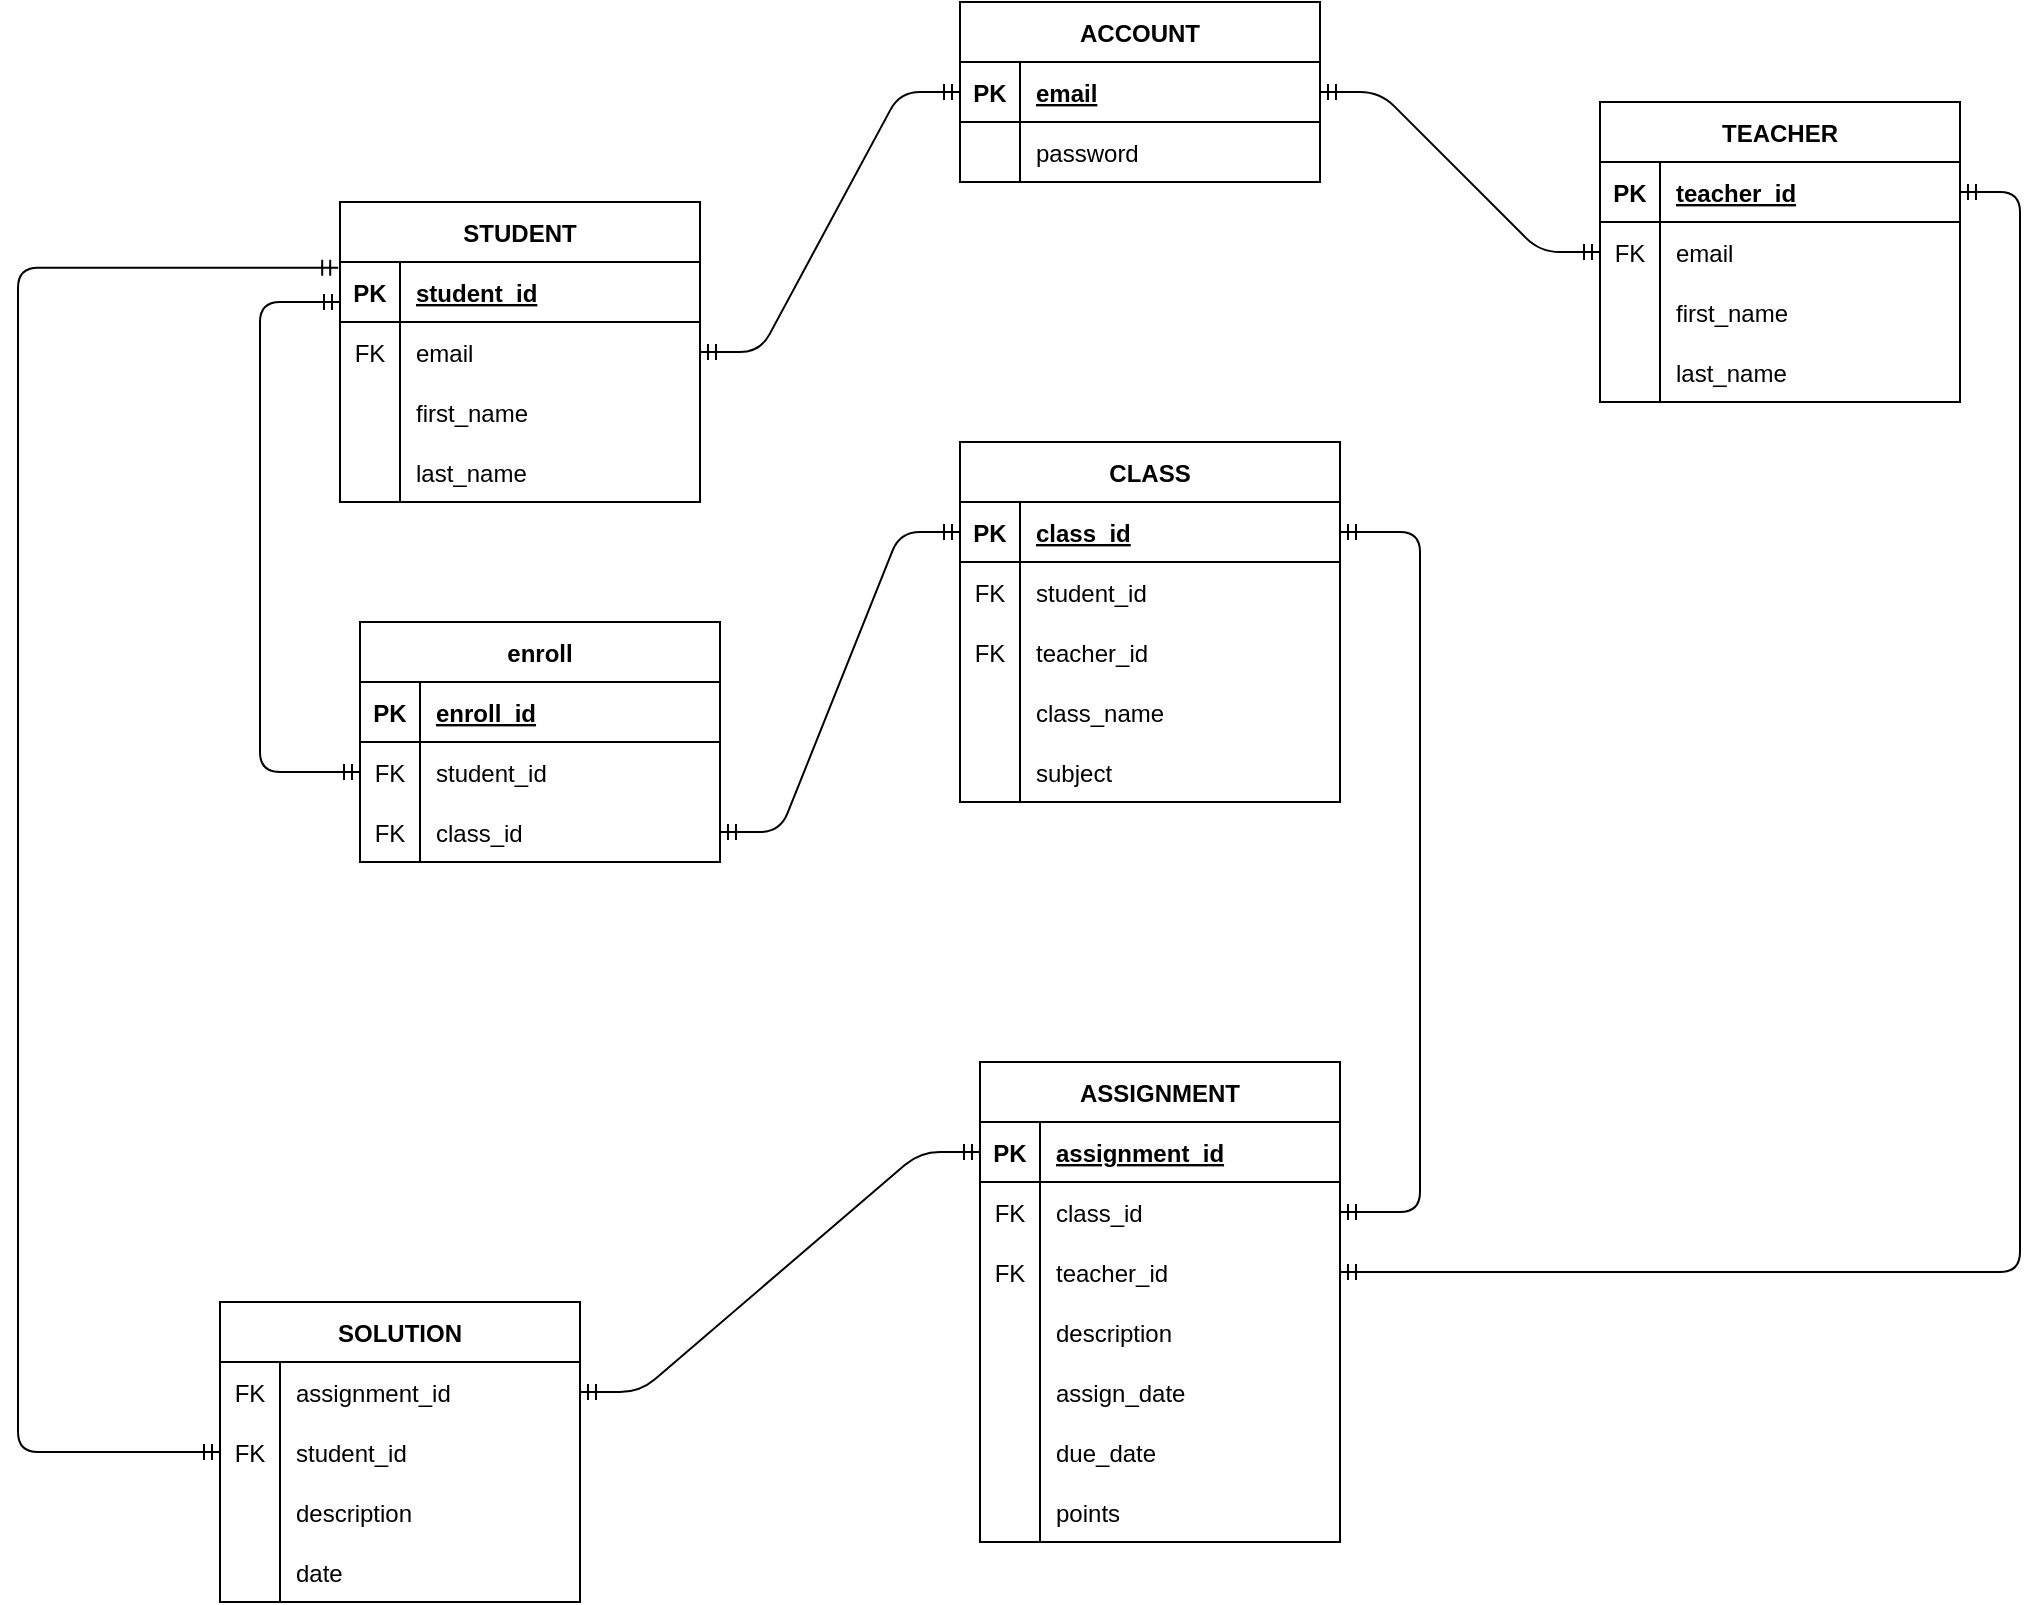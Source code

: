<mxfile version="14.6.11" type="github">
  <diagram id="h7Mgq1nKrwHUnDW8aEuO" name="Page-2">
    <mxGraphModel dx="1867" dy="1149" grid="1" gridSize="10" guides="1" tooltips="1" connect="1" arrows="1" fold="1" page="0" pageScale="1" pageWidth="2000" pageHeight="2000" math="0" shadow="0">
      <root>
        <mxCell id="0fsdl_Q3ISZtDiWajSwE-0" />
        <mxCell id="0fsdl_Q3ISZtDiWajSwE-1" parent="0fsdl_Q3ISZtDiWajSwE-0" />
        <mxCell id="12OBXyWHpZKOOHqGJhEJ-0" value="ACCOUNT" style="shape=table;startSize=30;container=1;collapsible=1;childLayout=tableLayout;fixedRows=1;rowLines=0;fontStyle=1;align=center;resizeLast=1;" parent="0fsdl_Q3ISZtDiWajSwE-1" vertex="1">
          <mxGeometry x="430" y="-220" width="180" height="90" as="geometry" />
        </mxCell>
        <mxCell id="12OBXyWHpZKOOHqGJhEJ-1" value="" style="shape=partialRectangle;collapsible=0;dropTarget=0;pointerEvents=0;fillColor=none;top=0;left=0;bottom=1;right=0;points=[[0,0.5],[1,0.5]];portConstraint=eastwest;" parent="12OBXyWHpZKOOHqGJhEJ-0" vertex="1">
          <mxGeometry y="30" width="180" height="30" as="geometry" />
        </mxCell>
        <mxCell id="12OBXyWHpZKOOHqGJhEJ-2" value="PK" style="shape=partialRectangle;connectable=0;fillColor=none;top=0;left=0;bottom=0;right=0;fontStyle=1;overflow=hidden;" parent="12OBXyWHpZKOOHqGJhEJ-1" vertex="1">
          <mxGeometry width="30" height="30" as="geometry" />
        </mxCell>
        <mxCell id="12OBXyWHpZKOOHqGJhEJ-3" value="email" style="shape=partialRectangle;connectable=0;fillColor=none;top=0;left=0;bottom=0;right=0;align=left;spacingLeft=6;fontStyle=5;overflow=hidden;" parent="12OBXyWHpZKOOHqGJhEJ-1" vertex="1">
          <mxGeometry x="30" width="150" height="30" as="geometry" />
        </mxCell>
        <mxCell id="12OBXyWHpZKOOHqGJhEJ-10" value="" style="shape=partialRectangle;collapsible=0;dropTarget=0;pointerEvents=0;fillColor=none;top=0;left=0;bottom=0;right=0;points=[[0,0.5],[1,0.5]];portConstraint=eastwest;" parent="12OBXyWHpZKOOHqGJhEJ-0" vertex="1">
          <mxGeometry y="60" width="180" height="30" as="geometry" />
        </mxCell>
        <mxCell id="12OBXyWHpZKOOHqGJhEJ-11" value="" style="shape=partialRectangle;connectable=0;fillColor=none;top=0;left=0;bottom=0;right=0;editable=1;overflow=hidden;" parent="12OBXyWHpZKOOHqGJhEJ-10" vertex="1">
          <mxGeometry width="30" height="30" as="geometry" />
        </mxCell>
        <mxCell id="12OBXyWHpZKOOHqGJhEJ-12" value="password" style="shape=partialRectangle;connectable=0;fillColor=none;top=0;left=0;bottom=0;right=0;align=left;spacingLeft=6;overflow=hidden;" parent="12OBXyWHpZKOOHqGJhEJ-10" vertex="1">
          <mxGeometry x="30" width="150" height="30" as="geometry" />
        </mxCell>
        <mxCell id="12OBXyWHpZKOOHqGJhEJ-13" value="STUDENT" style="shape=table;startSize=30;container=1;collapsible=1;childLayout=tableLayout;fixedRows=1;rowLines=0;fontStyle=1;align=center;resizeLast=1;" parent="0fsdl_Q3ISZtDiWajSwE-1" vertex="1">
          <mxGeometry x="120" y="-120" width="180" height="150" as="geometry" />
        </mxCell>
        <mxCell id="12OBXyWHpZKOOHqGJhEJ-14" value="" style="shape=partialRectangle;collapsible=0;dropTarget=0;pointerEvents=0;fillColor=none;top=0;left=0;bottom=1;right=0;points=[[0,0.5],[1,0.5]];portConstraint=eastwest;" parent="12OBXyWHpZKOOHqGJhEJ-13" vertex="1">
          <mxGeometry y="30" width="180" height="30" as="geometry" />
        </mxCell>
        <mxCell id="12OBXyWHpZKOOHqGJhEJ-15" value="PK" style="shape=partialRectangle;connectable=0;fillColor=none;top=0;left=0;bottom=0;right=0;fontStyle=1;overflow=hidden;" parent="12OBXyWHpZKOOHqGJhEJ-14" vertex="1">
          <mxGeometry width="30" height="30" as="geometry" />
        </mxCell>
        <mxCell id="12OBXyWHpZKOOHqGJhEJ-16" value="student_id" style="shape=partialRectangle;connectable=0;fillColor=none;top=0;left=0;bottom=0;right=0;align=left;spacingLeft=6;fontStyle=5;overflow=hidden;" parent="12OBXyWHpZKOOHqGJhEJ-14" vertex="1">
          <mxGeometry x="30" width="150" height="30" as="geometry" />
        </mxCell>
        <mxCell id="12OBXyWHpZKOOHqGJhEJ-17" value="" style="shape=partialRectangle;collapsible=0;dropTarget=0;pointerEvents=0;fillColor=none;top=0;left=0;bottom=0;right=0;points=[[0,0.5],[1,0.5]];portConstraint=eastwest;" parent="12OBXyWHpZKOOHqGJhEJ-13" vertex="1">
          <mxGeometry y="60" width="180" height="30" as="geometry" />
        </mxCell>
        <mxCell id="12OBXyWHpZKOOHqGJhEJ-18" value="FK" style="shape=partialRectangle;connectable=0;fillColor=none;top=0;left=0;bottom=0;right=0;editable=1;overflow=hidden;" parent="12OBXyWHpZKOOHqGJhEJ-17" vertex="1">
          <mxGeometry width="30" height="30" as="geometry" />
        </mxCell>
        <mxCell id="12OBXyWHpZKOOHqGJhEJ-19" value="email" style="shape=partialRectangle;connectable=0;fillColor=none;top=0;left=0;bottom=0;right=0;align=left;spacingLeft=6;overflow=hidden;" parent="12OBXyWHpZKOOHqGJhEJ-17" vertex="1">
          <mxGeometry x="30" width="150" height="30" as="geometry" />
        </mxCell>
        <mxCell id="12OBXyWHpZKOOHqGJhEJ-20" value="" style="shape=partialRectangle;collapsible=0;dropTarget=0;pointerEvents=0;fillColor=none;top=0;left=0;bottom=0;right=0;points=[[0,0.5],[1,0.5]];portConstraint=eastwest;" parent="12OBXyWHpZKOOHqGJhEJ-13" vertex="1">
          <mxGeometry y="90" width="180" height="30" as="geometry" />
        </mxCell>
        <mxCell id="12OBXyWHpZKOOHqGJhEJ-21" value="" style="shape=partialRectangle;connectable=0;fillColor=none;top=0;left=0;bottom=0;right=0;editable=1;overflow=hidden;" parent="12OBXyWHpZKOOHqGJhEJ-20" vertex="1">
          <mxGeometry width="30" height="30" as="geometry" />
        </mxCell>
        <mxCell id="12OBXyWHpZKOOHqGJhEJ-22" value="first_name" style="shape=partialRectangle;connectable=0;fillColor=none;top=0;left=0;bottom=0;right=0;align=left;spacingLeft=6;overflow=hidden;" parent="12OBXyWHpZKOOHqGJhEJ-20" vertex="1">
          <mxGeometry x="30" width="150" height="30" as="geometry" />
        </mxCell>
        <mxCell id="12OBXyWHpZKOOHqGJhEJ-23" value="" style="shape=partialRectangle;collapsible=0;dropTarget=0;pointerEvents=0;fillColor=none;top=0;left=0;bottom=0;right=0;points=[[0,0.5],[1,0.5]];portConstraint=eastwest;" parent="12OBXyWHpZKOOHqGJhEJ-13" vertex="1">
          <mxGeometry y="120" width="180" height="30" as="geometry" />
        </mxCell>
        <mxCell id="12OBXyWHpZKOOHqGJhEJ-24" value="" style="shape=partialRectangle;connectable=0;fillColor=none;top=0;left=0;bottom=0;right=0;editable=1;overflow=hidden;" parent="12OBXyWHpZKOOHqGJhEJ-23" vertex="1">
          <mxGeometry width="30" height="30" as="geometry" />
        </mxCell>
        <mxCell id="12OBXyWHpZKOOHqGJhEJ-25" value="last_name" style="shape=partialRectangle;connectable=0;fillColor=none;top=0;left=0;bottom=0;right=0;align=left;spacingLeft=6;overflow=hidden;" parent="12OBXyWHpZKOOHqGJhEJ-23" vertex="1">
          <mxGeometry x="30" width="150" height="30" as="geometry" />
        </mxCell>
        <mxCell id="12OBXyWHpZKOOHqGJhEJ-26" value="TEACHER" style="shape=table;startSize=30;container=1;collapsible=1;childLayout=tableLayout;fixedRows=1;rowLines=0;fontStyle=1;align=center;resizeLast=1;" parent="0fsdl_Q3ISZtDiWajSwE-1" vertex="1">
          <mxGeometry x="750" y="-170" width="180" height="150" as="geometry" />
        </mxCell>
        <mxCell id="12OBXyWHpZKOOHqGJhEJ-27" value="" style="shape=partialRectangle;collapsible=0;dropTarget=0;pointerEvents=0;fillColor=none;top=0;left=0;bottom=1;right=0;points=[[0,0.5],[1,0.5]];portConstraint=eastwest;" parent="12OBXyWHpZKOOHqGJhEJ-26" vertex="1">
          <mxGeometry y="30" width="180" height="30" as="geometry" />
        </mxCell>
        <mxCell id="12OBXyWHpZKOOHqGJhEJ-28" value="PK" style="shape=partialRectangle;connectable=0;fillColor=none;top=0;left=0;bottom=0;right=0;fontStyle=1;overflow=hidden;" parent="12OBXyWHpZKOOHqGJhEJ-27" vertex="1">
          <mxGeometry width="30" height="30" as="geometry" />
        </mxCell>
        <mxCell id="12OBXyWHpZKOOHqGJhEJ-29" value="teacher_id" style="shape=partialRectangle;connectable=0;fillColor=none;top=0;left=0;bottom=0;right=0;align=left;spacingLeft=6;fontStyle=5;overflow=hidden;" parent="12OBXyWHpZKOOHqGJhEJ-27" vertex="1">
          <mxGeometry x="30" width="150" height="30" as="geometry" />
        </mxCell>
        <mxCell id="12OBXyWHpZKOOHqGJhEJ-30" value="" style="shape=partialRectangle;collapsible=0;dropTarget=0;pointerEvents=0;fillColor=none;top=0;left=0;bottom=0;right=0;points=[[0,0.5],[1,0.5]];portConstraint=eastwest;" parent="12OBXyWHpZKOOHqGJhEJ-26" vertex="1">
          <mxGeometry y="60" width="180" height="30" as="geometry" />
        </mxCell>
        <mxCell id="12OBXyWHpZKOOHqGJhEJ-31" value="FK" style="shape=partialRectangle;connectable=0;fillColor=none;top=0;left=0;bottom=0;right=0;editable=1;overflow=hidden;" parent="12OBXyWHpZKOOHqGJhEJ-30" vertex="1">
          <mxGeometry width="30" height="30" as="geometry" />
        </mxCell>
        <mxCell id="12OBXyWHpZKOOHqGJhEJ-32" value="email" style="shape=partialRectangle;connectable=0;fillColor=none;top=0;left=0;bottom=0;right=0;align=left;spacingLeft=6;overflow=hidden;" parent="12OBXyWHpZKOOHqGJhEJ-30" vertex="1">
          <mxGeometry x="30" width="150" height="30" as="geometry" />
        </mxCell>
        <mxCell id="12OBXyWHpZKOOHqGJhEJ-33" value="" style="shape=partialRectangle;collapsible=0;dropTarget=0;pointerEvents=0;fillColor=none;top=0;left=0;bottom=0;right=0;points=[[0,0.5],[1,0.5]];portConstraint=eastwest;" parent="12OBXyWHpZKOOHqGJhEJ-26" vertex="1">
          <mxGeometry y="90" width="180" height="30" as="geometry" />
        </mxCell>
        <mxCell id="12OBXyWHpZKOOHqGJhEJ-34" value="" style="shape=partialRectangle;connectable=0;fillColor=none;top=0;left=0;bottom=0;right=0;editable=1;overflow=hidden;" parent="12OBXyWHpZKOOHqGJhEJ-33" vertex="1">
          <mxGeometry width="30" height="30" as="geometry" />
        </mxCell>
        <mxCell id="12OBXyWHpZKOOHqGJhEJ-35" value="first_name" style="shape=partialRectangle;connectable=0;fillColor=none;top=0;left=0;bottom=0;right=0;align=left;spacingLeft=6;overflow=hidden;" parent="12OBXyWHpZKOOHqGJhEJ-33" vertex="1">
          <mxGeometry x="30" width="150" height="30" as="geometry" />
        </mxCell>
        <mxCell id="12OBXyWHpZKOOHqGJhEJ-36" value="" style="shape=partialRectangle;collapsible=0;dropTarget=0;pointerEvents=0;fillColor=none;top=0;left=0;bottom=0;right=0;points=[[0,0.5],[1,0.5]];portConstraint=eastwest;" parent="12OBXyWHpZKOOHqGJhEJ-26" vertex="1">
          <mxGeometry y="120" width="180" height="30" as="geometry" />
        </mxCell>
        <mxCell id="12OBXyWHpZKOOHqGJhEJ-37" value="" style="shape=partialRectangle;connectable=0;fillColor=none;top=0;left=0;bottom=0;right=0;editable=1;overflow=hidden;" parent="12OBXyWHpZKOOHqGJhEJ-36" vertex="1">
          <mxGeometry width="30" height="30" as="geometry" />
        </mxCell>
        <mxCell id="12OBXyWHpZKOOHqGJhEJ-38" value="last_name" style="shape=partialRectangle;connectable=0;fillColor=none;top=0;left=0;bottom=0;right=0;align=left;spacingLeft=6;overflow=hidden;" parent="12OBXyWHpZKOOHqGJhEJ-36" vertex="1">
          <mxGeometry x="30" width="150" height="30" as="geometry" />
        </mxCell>
        <mxCell id="12OBXyWHpZKOOHqGJhEJ-39" value="CLASS" style="shape=table;startSize=30;container=1;collapsible=1;childLayout=tableLayout;fixedRows=1;rowLines=0;fontStyle=1;align=center;resizeLast=1;" parent="0fsdl_Q3ISZtDiWajSwE-1" vertex="1">
          <mxGeometry x="430" width="190" height="180" as="geometry" />
        </mxCell>
        <mxCell id="12OBXyWHpZKOOHqGJhEJ-40" value="" style="shape=partialRectangle;collapsible=0;dropTarget=0;pointerEvents=0;fillColor=none;top=0;left=0;bottom=1;right=0;points=[[0,0.5],[1,0.5]];portConstraint=eastwest;" parent="12OBXyWHpZKOOHqGJhEJ-39" vertex="1">
          <mxGeometry y="30" width="190" height="30" as="geometry" />
        </mxCell>
        <mxCell id="12OBXyWHpZKOOHqGJhEJ-41" value="PK" style="shape=partialRectangle;connectable=0;fillColor=none;top=0;left=0;bottom=0;right=0;fontStyle=1;overflow=hidden;" parent="12OBXyWHpZKOOHqGJhEJ-40" vertex="1">
          <mxGeometry width="30" height="30" as="geometry" />
        </mxCell>
        <mxCell id="12OBXyWHpZKOOHqGJhEJ-42" value="class_id" style="shape=partialRectangle;connectable=0;fillColor=none;top=0;left=0;bottom=0;right=0;align=left;spacingLeft=6;fontStyle=5;overflow=hidden;" parent="12OBXyWHpZKOOHqGJhEJ-40" vertex="1">
          <mxGeometry x="30" width="160" height="30" as="geometry" />
        </mxCell>
        <mxCell id="12OBXyWHpZKOOHqGJhEJ-43" value="" style="shape=partialRectangle;collapsible=0;dropTarget=0;pointerEvents=0;fillColor=none;top=0;left=0;bottom=0;right=0;points=[[0,0.5],[1,0.5]];portConstraint=eastwest;" parent="12OBXyWHpZKOOHqGJhEJ-39" vertex="1">
          <mxGeometry y="60" width="190" height="30" as="geometry" />
        </mxCell>
        <mxCell id="12OBXyWHpZKOOHqGJhEJ-44" value="FK" style="shape=partialRectangle;connectable=0;fillColor=none;top=0;left=0;bottom=0;right=0;editable=1;overflow=hidden;" parent="12OBXyWHpZKOOHqGJhEJ-43" vertex="1">
          <mxGeometry width="30" height="30" as="geometry" />
        </mxCell>
        <mxCell id="12OBXyWHpZKOOHqGJhEJ-45" value="student_id" style="shape=partialRectangle;connectable=0;fillColor=none;top=0;left=0;bottom=0;right=0;align=left;spacingLeft=6;overflow=hidden;" parent="12OBXyWHpZKOOHqGJhEJ-43" vertex="1">
          <mxGeometry x="30" width="160" height="30" as="geometry" />
        </mxCell>
        <mxCell id="12OBXyWHpZKOOHqGJhEJ-46" value="" style="shape=partialRectangle;collapsible=0;dropTarget=0;pointerEvents=0;fillColor=none;top=0;left=0;bottom=0;right=0;points=[[0,0.5],[1,0.5]];portConstraint=eastwest;" parent="12OBXyWHpZKOOHqGJhEJ-39" vertex="1">
          <mxGeometry y="90" width="190" height="30" as="geometry" />
        </mxCell>
        <mxCell id="12OBXyWHpZKOOHqGJhEJ-47" value="FK" style="shape=partialRectangle;connectable=0;fillColor=none;top=0;left=0;bottom=0;right=0;editable=1;overflow=hidden;" parent="12OBXyWHpZKOOHqGJhEJ-46" vertex="1">
          <mxGeometry width="30" height="30" as="geometry" />
        </mxCell>
        <mxCell id="12OBXyWHpZKOOHqGJhEJ-48" value="teacher_id" style="shape=partialRectangle;connectable=0;fillColor=none;top=0;left=0;bottom=0;right=0;align=left;spacingLeft=6;overflow=hidden;" parent="12OBXyWHpZKOOHqGJhEJ-46" vertex="1">
          <mxGeometry x="30" width="160" height="30" as="geometry" />
        </mxCell>
        <mxCell id="12OBXyWHpZKOOHqGJhEJ-49" value="" style="shape=partialRectangle;collapsible=0;dropTarget=0;pointerEvents=0;fillColor=none;top=0;left=0;bottom=0;right=0;points=[[0,0.5],[1,0.5]];portConstraint=eastwest;" parent="12OBXyWHpZKOOHqGJhEJ-39" vertex="1">
          <mxGeometry y="120" width="190" height="30" as="geometry" />
        </mxCell>
        <mxCell id="12OBXyWHpZKOOHqGJhEJ-50" value="" style="shape=partialRectangle;connectable=0;fillColor=none;top=0;left=0;bottom=0;right=0;editable=1;overflow=hidden;" parent="12OBXyWHpZKOOHqGJhEJ-49" vertex="1">
          <mxGeometry width="30" height="30" as="geometry" />
        </mxCell>
        <mxCell id="12OBXyWHpZKOOHqGJhEJ-51" value="class_name" style="shape=partialRectangle;connectable=0;fillColor=none;top=0;left=0;bottom=0;right=0;align=left;spacingLeft=6;overflow=hidden;" parent="12OBXyWHpZKOOHqGJhEJ-49" vertex="1">
          <mxGeometry x="30" width="160" height="30" as="geometry" />
        </mxCell>
        <mxCell id="12OBXyWHpZKOOHqGJhEJ-55" value="" style="shape=partialRectangle;collapsible=0;dropTarget=0;pointerEvents=0;fillColor=none;top=0;left=0;bottom=0;right=0;points=[[0,0.5],[1,0.5]];portConstraint=eastwest;" parent="12OBXyWHpZKOOHqGJhEJ-39" vertex="1">
          <mxGeometry y="150" width="190" height="30" as="geometry" />
        </mxCell>
        <mxCell id="12OBXyWHpZKOOHqGJhEJ-56" value="" style="shape=partialRectangle;connectable=0;fillColor=none;top=0;left=0;bottom=0;right=0;editable=1;overflow=hidden;" parent="12OBXyWHpZKOOHqGJhEJ-55" vertex="1">
          <mxGeometry width="30" height="30" as="geometry" />
        </mxCell>
        <mxCell id="12OBXyWHpZKOOHqGJhEJ-57" value="subject" style="shape=partialRectangle;connectable=0;fillColor=none;top=0;left=0;bottom=0;right=0;align=left;spacingLeft=6;overflow=hidden;" parent="12OBXyWHpZKOOHqGJhEJ-55" vertex="1">
          <mxGeometry x="30" width="160" height="30" as="geometry" />
        </mxCell>
        <mxCell id="mvK99_5NKyyXcROeSMpU-9" value="SOLUTION" style="shape=table;startSize=30;container=1;collapsible=1;childLayout=tableLayout;fixedRows=1;rowLines=0;fontStyle=1;align=center;resizeLast=1;" parent="0fsdl_Q3ISZtDiWajSwE-1" vertex="1">
          <mxGeometry x="60" y="430" width="180" height="150" as="geometry" />
        </mxCell>
        <mxCell id="mvK99_5NKyyXcROeSMpU-13" value="" style="shape=partialRectangle;collapsible=0;dropTarget=0;pointerEvents=0;fillColor=none;top=0;left=0;bottom=0;right=0;points=[[0,0.5],[1,0.5]];portConstraint=eastwest;" parent="mvK99_5NKyyXcROeSMpU-9" vertex="1">
          <mxGeometry y="30" width="180" height="30" as="geometry" />
        </mxCell>
        <mxCell id="mvK99_5NKyyXcROeSMpU-14" value="FK" style="shape=partialRectangle;connectable=0;fillColor=none;top=0;left=0;bottom=0;right=0;editable=1;overflow=hidden;" parent="mvK99_5NKyyXcROeSMpU-13" vertex="1">
          <mxGeometry width="30" height="30" as="geometry" />
        </mxCell>
        <mxCell id="mvK99_5NKyyXcROeSMpU-15" value="assignment_id" style="shape=partialRectangle;connectable=0;fillColor=none;top=0;left=0;bottom=0;right=0;align=left;spacingLeft=6;overflow=hidden;" parent="mvK99_5NKyyXcROeSMpU-13" vertex="1">
          <mxGeometry x="30" width="150" height="30" as="geometry" />
        </mxCell>
        <mxCell id="mvK99_5NKyyXcROeSMpU-16" value="" style="shape=partialRectangle;collapsible=0;dropTarget=0;pointerEvents=0;fillColor=none;top=0;left=0;bottom=0;right=0;points=[[0,0.5],[1,0.5]];portConstraint=eastwest;" parent="mvK99_5NKyyXcROeSMpU-9" vertex="1">
          <mxGeometry y="60" width="180" height="30" as="geometry" />
        </mxCell>
        <mxCell id="mvK99_5NKyyXcROeSMpU-17" value="FK" style="shape=partialRectangle;connectable=0;fillColor=none;top=0;left=0;bottom=0;right=0;editable=1;overflow=hidden;" parent="mvK99_5NKyyXcROeSMpU-16" vertex="1">
          <mxGeometry width="30" height="30" as="geometry" />
        </mxCell>
        <mxCell id="mvK99_5NKyyXcROeSMpU-18" value="student_id" style="shape=partialRectangle;connectable=0;fillColor=none;top=0;left=0;bottom=0;right=0;align=left;spacingLeft=6;overflow=hidden;" parent="mvK99_5NKyyXcROeSMpU-16" vertex="1">
          <mxGeometry x="30" width="150" height="30" as="geometry" />
        </mxCell>
        <mxCell id="mvK99_5NKyyXcROeSMpU-19" value="" style="shape=partialRectangle;collapsible=0;dropTarget=0;pointerEvents=0;fillColor=none;top=0;left=0;bottom=0;right=0;points=[[0,0.5],[1,0.5]];portConstraint=eastwest;" parent="mvK99_5NKyyXcROeSMpU-9" vertex="1">
          <mxGeometry y="90" width="180" height="30" as="geometry" />
        </mxCell>
        <mxCell id="mvK99_5NKyyXcROeSMpU-20" value="" style="shape=partialRectangle;connectable=0;fillColor=none;top=0;left=0;bottom=0;right=0;editable=1;overflow=hidden;" parent="mvK99_5NKyyXcROeSMpU-19" vertex="1">
          <mxGeometry width="30" height="30" as="geometry" />
        </mxCell>
        <mxCell id="mvK99_5NKyyXcROeSMpU-21" value="description" style="shape=partialRectangle;connectable=0;fillColor=none;top=0;left=0;bottom=0;right=0;align=left;spacingLeft=6;overflow=hidden;" parent="mvK99_5NKyyXcROeSMpU-19" vertex="1">
          <mxGeometry x="30" width="150" height="30" as="geometry" />
        </mxCell>
        <mxCell id="mvK99_5NKyyXcROeSMpU-22" value="" style="shape=partialRectangle;collapsible=0;dropTarget=0;pointerEvents=0;fillColor=none;top=0;left=0;bottom=0;right=0;points=[[0,0.5],[1,0.5]];portConstraint=eastwest;" parent="mvK99_5NKyyXcROeSMpU-9" vertex="1">
          <mxGeometry y="120" width="180" height="30" as="geometry" />
        </mxCell>
        <mxCell id="mvK99_5NKyyXcROeSMpU-23" value="" style="shape=partialRectangle;connectable=0;fillColor=none;top=0;left=0;bottom=0;right=0;editable=1;overflow=hidden;" parent="mvK99_5NKyyXcROeSMpU-22" vertex="1">
          <mxGeometry width="30" height="30" as="geometry" />
        </mxCell>
        <mxCell id="mvK99_5NKyyXcROeSMpU-24" value="date" style="shape=partialRectangle;connectable=0;fillColor=none;top=0;left=0;bottom=0;right=0;align=left;spacingLeft=6;overflow=hidden;" parent="mvK99_5NKyyXcROeSMpU-22" vertex="1">
          <mxGeometry x="30" width="150" height="30" as="geometry" />
        </mxCell>
        <mxCell id="mvK99_5NKyyXcROeSMpU-25" value="" style="edgeStyle=entityRelationEdgeStyle;fontSize=12;html=1;endArrow=ERmandOne;startArrow=ERmandOne;entryX=0;entryY=0.5;entryDx=0;entryDy=0;exitX=1;exitY=0.5;exitDx=0;exitDy=0;" parent="0fsdl_Q3ISZtDiWajSwE-1" source="12OBXyWHpZKOOHqGJhEJ-17" target="12OBXyWHpZKOOHqGJhEJ-1" edge="1">
          <mxGeometry width="100" height="100" relative="1" as="geometry">
            <mxPoint x="310" y="310" as="sourcePoint" />
            <mxPoint x="410" y="210" as="targetPoint" />
          </mxGeometry>
        </mxCell>
        <mxCell id="mvK99_5NKyyXcROeSMpU-26" value="" style="edgeStyle=entityRelationEdgeStyle;fontSize=12;html=1;endArrow=ERmandOne;startArrow=ERmandOne;entryX=0;entryY=0.5;entryDx=0;entryDy=0;exitX=1;exitY=0.5;exitDx=0;exitDy=0;" parent="0fsdl_Q3ISZtDiWajSwE-1" source="12OBXyWHpZKOOHqGJhEJ-0" target="12OBXyWHpZKOOHqGJhEJ-30" edge="1">
          <mxGeometry width="100" height="100" relative="1" as="geometry">
            <mxPoint x="660" y="260" as="sourcePoint" />
            <mxPoint x="760" y="160" as="targetPoint" />
          </mxGeometry>
        </mxCell>
        <mxCell id="mvK99_5NKyyXcROeSMpU-28" value="enroll" style="shape=table;startSize=30;container=1;collapsible=1;childLayout=tableLayout;fixedRows=1;rowLines=0;fontStyle=1;align=center;resizeLast=1;" parent="0fsdl_Q3ISZtDiWajSwE-1" vertex="1">
          <mxGeometry x="130" y="90" width="180" height="120" as="geometry" />
        </mxCell>
        <mxCell id="mvK99_5NKyyXcROeSMpU-29" value="" style="shape=partialRectangle;collapsible=0;dropTarget=0;pointerEvents=0;fillColor=none;top=0;left=0;bottom=1;right=0;points=[[0,0.5],[1,0.5]];portConstraint=eastwest;" parent="mvK99_5NKyyXcROeSMpU-28" vertex="1">
          <mxGeometry y="30" width="180" height="30" as="geometry" />
        </mxCell>
        <mxCell id="mvK99_5NKyyXcROeSMpU-30" value="PK" style="shape=partialRectangle;connectable=0;fillColor=none;top=0;left=0;bottom=0;right=0;fontStyle=1;overflow=hidden;" parent="mvK99_5NKyyXcROeSMpU-29" vertex="1">
          <mxGeometry width="30" height="30" as="geometry" />
        </mxCell>
        <mxCell id="mvK99_5NKyyXcROeSMpU-31" value="enroll_id" style="shape=partialRectangle;connectable=0;fillColor=none;top=0;left=0;bottom=0;right=0;align=left;spacingLeft=6;fontStyle=5;overflow=hidden;" parent="mvK99_5NKyyXcROeSMpU-29" vertex="1">
          <mxGeometry x="30" width="150" height="30" as="geometry" />
        </mxCell>
        <mxCell id="mvK99_5NKyyXcROeSMpU-32" value="" style="shape=partialRectangle;collapsible=0;dropTarget=0;pointerEvents=0;fillColor=none;top=0;left=0;bottom=0;right=0;points=[[0,0.5],[1,0.5]];portConstraint=eastwest;" parent="mvK99_5NKyyXcROeSMpU-28" vertex="1">
          <mxGeometry y="60" width="180" height="30" as="geometry" />
        </mxCell>
        <mxCell id="mvK99_5NKyyXcROeSMpU-33" value="FK" style="shape=partialRectangle;connectable=0;fillColor=none;top=0;left=0;bottom=0;right=0;editable=1;overflow=hidden;" parent="mvK99_5NKyyXcROeSMpU-32" vertex="1">
          <mxGeometry width="30" height="30" as="geometry" />
        </mxCell>
        <mxCell id="mvK99_5NKyyXcROeSMpU-34" value="student_id" style="shape=partialRectangle;connectable=0;fillColor=none;top=0;left=0;bottom=0;right=0;align=left;spacingLeft=6;overflow=hidden;" parent="mvK99_5NKyyXcROeSMpU-32" vertex="1">
          <mxGeometry x="30" width="150" height="30" as="geometry" />
        </mxCell>
        <mxCell id="mvK99_5NKyyXcROeSMpU-35" value="" style="shape=partialRectangle;collapsible=0;dropTarget=0;pointerEvents=0;fillColor=none;top=0;left=0;bottom=0;right=0;points=[[0,0.5],[1,0.5]];portConstraint=eastwest;" parent="mvK99_5NKyyXcROeSMpU-28" vertex="1">
          <mxGeometry y="90" width="180" height="30" as="geometry" />
        </mxCell>
        <mxCell id="mvK99_5NKyyXcROeSMpU-36" value="FK" style="shape=partialRectangle;connectable=0;fillColor=none;top=0;left=0;bottom=0;right=0;editable=1;overflow=hidden;" parent="mvK99_5NKyyXcROeSMpU-35" vertex="1">
          <mxGeometry width="30" height="30" as="geometry" />
        </mxCell>
        <mxCell id="mvK99_5NKyyXcROeSMpU-37" value="class_id" style="shape=partialRectangle;connectable=0;fillColor=none;top=0;left=0;bottom=0;right=0;align=left;spacingLeft=6;overflow=hidden;" parent="mvK99_5NKyyXcROeSMpU-35" vertex="1">
          <mxGeometry x="30" width="150" height="30" as="geometry" />
        </mxCell>
        <mxCell id="41ufkAmiiZ02LBvU6zuI-0" value="" style="edgeStyle=orthogonalEdgeStyle;fontSize=12;html=1;endArrow=ERmandOne;startArrow=ERmandOne;exitX=0;exitY=0.5;exitDx=0;exitDy=0;" parent="0fsdl_Q3ISZtDiWajSwE-1" source="mvK99_5NKyyXcROeSMpU-32" edge="1">
          <mxGeometry width="100" height="100" relative="1" as="geometry">
            <mxPoint x="20" y="30" as="sourcePoint" />
            <mxPoint x="120" y="-70" as="targetPoint" />
            <Array as="points">
              <mxPoint x="80" y="165" />
              <mxPoint x="80" y="-70" />
            </Array>
          </mxGeometry>
        </mxCell>
        <mxCell id="41ufkAmiiZ02LBvU6zuI-2" value="" style="edgeStyle=entityRelationEdgeStyle;fontSize=12;html=1;endArrow=ERmandOne;startArrow=ERmandOne;entryX=0;entryY=0.5;entryDx=0;entryDy=0;exitX=1;exitY=0.5;exitDx=0;exitDy=0;" parent="0fsdl_Q3ISZtDiWajSwE-1" source="mvK99_5NKyyXcROeSMpU-35" target="12OBXyWHpZKOOHqGJhEJ-40" edge="1">
          <mxGeometry width="100" height="100" relative="1" as="geometry">
            <mxPoint x="180" y="210" as="sourcePoint" />
            <mxPoint x="330" y="20" as="targetPoint" />
          </mxGeometry>
        </mxCell>
        <mxCell id="41ufkAmiiZ02LBvU6zuI-3" value="" style="edgeStyle=orthogonalEdgeStyle;fontSize=12;html=1;endArrow=ERmandOne;startArrow=ERmandOne;entryX=1;entryY=0.5;entryDx=0;entryDy=0;exitX=1;exitY=0.5;exitDx=0;exitDy=0;jumpStyle=arc;" parent="0fsdl_Q3ISZtDiWajSwE-1" source="12OBXyWHpZKOOHqGJhEJ-65" target="12OBXyWHpZKOOHqGJhEJ-40" edge="1">
          <mxGeometry width="100" height="100" relative="1" as="geometry">
            <mxPoint x="680" y="290" as="sourcePoint" />
            <mxPoint x="780" y="190" as="targetPoint" />
            <Array as="points">
              <mxPoint x="660" y="385" />
              <mxPoint x="660" y="45" />
            </Array>
          </mxGeometry>
        </mxCell>
        <mxCell id="41ufkAmiiZ02LBvU6zuI-4" value="" style="edgeStyle=orthogonalEdgeStyle;fontSize=12;html=1;endArrow=ERmandOne;startArrow=ERmandOne;entryX=1;entryY=0.5;entryDx=0;entryDy=0;exitX=1;exitY=0.5;exitDx=0;exitDy=0;jumpStyle=arc;" parent="0fsdl_Q3ISZtDiWajSwE-1" source="LK4lQ4Vd910ZxfAAps4p-1" target="12OBXyWHpZKOOHqGJhEJ-27" edge="1">
          <mxGeometry width="100" height="100" relative="1" as="geometry">
            <mxPoint x="660" y="370" as="sourcePoint" />
            <mxPoint x="980" y="20" as="targetPoint" />
            <Array as="points">
              <mxPoint x="960" y="415" />
              <mxPoint x="960" y="-125" />
            </Array>
          </mxGeometry>
        </mxCell>
        <mxCell id="41ufkAmiiZ02LBvU6zuI-5" value="" style="edgeStyle=entityRelationEdgeStyle;fontSize=12;html=1;endArrow=ERmandOne;startArrow=ERmandOne;entryX=0;entryY=0.5;entryDx=0;entryDy=0;exitX=1;exitY=0.5;exitDx=0;exitDy=0;" parent="0fsdl_Q3ISZtDiWajSwE-1" source="mvK99_5NKyyXcROeSMpU-13" target="12OBXyWHpZKOOHqGJhEJ-62" edge="1">
          <mxGeometry width="100" height="100" relative="1" as="geometry">
            <mxPoint x="260" y="500" as="sourcePoint" />
            <mxPoint x="360" y="400" as="targetPoint" />
          </mxGeometry>
        </mxCell>
        <mxCell id="41ufkAmiiZ02LBvU6zuI-6" value="" style="edgeStyle=orthogonalEdgeStyle;fontSize=12;html=1;endArrow=ERmandOne;startArrow=ERmandOne;entryX=-0.005;entryY=0.095;entryDx=0;entryDy=0;exitX=0;exitY=0.5;exitDx=0;exitDy=0;entryPerimeter=0;" parent="0fsdl_Q3ISZtDiWajSwE-1" source="mvK99_5NKyyXcROeSMpU-16" target="12OBXyWHpZKOOHqGJhEJ-14" edge="1">
          <mxGeometry width="100" height="100" relative="1" as="geometry">
            <mxPoint x="-370.0" y="409.75" as="sourcePoint" />
            <mxPoint x="-61.44" y="-80" as="targetPoint" />
            <Array as="points">
              <mxPoint x="-41" y="505" />
              <mxPoint x="-41" y="-87" />
            </Array>
          </mxGeometry>
        </mxCell>
        <mxCell id="12OBXyWHpZKOOHqGJhEJ-61" value="ASSIGNMENT" style="shape=table;startSize=30;container=1;collapsible=1;childLayout=tableLayout;fixedRows=1;rowLines=0;fontStyle=1;align=center;resizeLast=1;" parent="0fsdl_Q3ISZtDiWajSwE-1" vertex="1">
          <mxGeometry x="440" y="310" width="180" height="240" as="geometry" />
        </mxCell>
        <mxCell id="12OBXyWHpZKOOHqGJhEJ-62" value="" style="shape=partialRectangle;collapsible=0;dropTarget=0;pointerEvents=0;fillColor=none;top=0;left=0;bottom=1;right=0;points=[[0,0.5],[1,0.5]];portConstraint=eastwest;" parent="12OBXyWHpZKOOHqGJhEJ-61" vertex="1">
          <mxGeometry y="30" width="180" height="30" as="geometry" />
        </mxCell>
        <mxCell id="12OBXyWHpZKOOHqGJhEJ-63" value="PK" style="shape=partialRectangle;connectable=0;fillColor=none;top=0;left=0;bottom=0;right=0;fontStyle=1;overflow=hidden;" parent="12OBXyWHpZKOOHqGJhEJ-62" vertex="1">
          <mxGeometry width="30" height="30" as="geometry" />
        </mxCell>
        <mxCell id="12OBXyWHpZKOOHqGJhEJ-64" value="assignment_id" style="shape=partialRectangle;connectable=0;fillColor=none;top=0;left=0;bottom=0;right=0;align=left;spacingLeft=6;fontStyle=5;overflow=hidden;" parent="12OBXyWHpZKOOHqGJhEJ-62" vertex="1">
          <mxGeometry x="30" width="150" height="30" as="geometry" />
        </mxCell>
        <mxCell id="12OBXyWHpZKOOHqGJhEJ-65" value="" style="shape=partialRectangle;collapsible=0;dropTarget=0;pointerEvents=0;fillColor=none;top=0;left=0;bottom=0;right=0;points=[[0,0.5],[1,0.5]];portConstraint=eastwest;" parent="12OBXyWHpZKOOHqGJhEJ-61" vertex="1">
          <mxGeometry y="60" width="180" height="30" as="geometry" />
        </mxCell>
        <mxCell id="12OBXyWHpZKOOHqGJhEJ-66" value="FK" style="shape=partialRectangle;connectable=0;fillColor=none;top=0;left=0;bottom=0;right=0;editable=1;overflow=hidden;" parent="12OBXyWHpZKOOHqGJhEJ-65" vertex="1">
          <mxGeometry width="30" height="30" as="geometry" />
        </mxCell>
        <mxCell id="12OBXyWHpZKOOHqGJhEJ-67" value="class_id" style="shape=partialRectangle;connectable=0;fillColor=none;top=0;left=0;bottom=0;right=0;align=left;spacingLeft=6;overflow=hidden;" parent="12OBXyWHpZKOOHqGJhEJ-65" vertex="1">
          <mxGeometry x="30" width="150" height="30" as="geometry" />
        </mxCell>
        <mxCell id="LK4lQ4Vd910ZxfAAps4p-1" value="" style="shape=partialRectangle;collapsible=0;dropTarget=0;pointerEvents=0;fillColor=none;top=0;left=0;bottom=0;right=0;points=[[0,0.5],[1,0.5]];portConstraint=eastwest;" vertex="1" parent="12OBXyWHpZKOOHqGJhEJ-61">
          <mxGeometry y="90" width="180" height="30" as="geometry" />
        </mxCell>
        <mxCell id="LK4lQ4Vd910ZxfAAps4p-2" value="FK" style="shape=partialRectangle;connectable=0;fillColor=none;top=0;left=0;bottom=0;right=0;editable=1;overflow=hidden;" vertex="1" parent="LK4lQ4Vd910ZxfAAps4p-1">
          <mxGeometry width="30" height="30" as="geometry" />
        </mxCell>
        <mxCell id="LK4lQ4Vd910ZxfAAps4p-3" value="teacher_id" style="shape=partialRectangle;connectable=0;fillColor=none;top=0;left=0;bottom=0;right=0;align=left;spacingLeft=6;overflow=hidden;" vertex="1" parent="LK4lQ4Vd910ZxfAAps4p-1">
          <mxGeometry x="30" width="150" height="30" as="geometry" />
        </mxCell>
        <mxCell id="mvK99_5NKyyXcROeSMpU-6" value="" style="shape=partialRectangle;collapsible=0;dropTarget=0;pointerEvents=0;fillColor=none;top=0;left=0;bottom=0;right=0;points=[[0,0.5],[1,0.5]];portConstraint=eastwest;" parent="12OBXyWHpZKOOHqGJhEJ-61" vertex="1">
          <mxGeometry y="120" width="180" height="30" as="geometry" />
        </mxCell>
        <mxCell id="mvK99_5NKyyXcROeSMpU-7" value="" style="shape=partialRectangle;connectable=0;fillColor=none;top=0;left=0;bottom=0;right=0;editable=1;overflow=hidden;" parent="mvK99_5NKyyXcROeSMpU-6" vertex="1">
          <mxGeometry width="30" height="30" as="geometry" />
        </mxCell>
        <mxCell id="mvK99_5NKyyXcROeSMpU-8" value="description" style="shape=partialRectangle;connectable=0;fillColor=none;top=0;left=0;bottom=0;right=0;align=left;spacingLeft=6;overflow=hidden;" parent="mvK99_5NKyyXcROeSMpU-6" vertex="1">
          <mxGeometry x="30" width="150" height="30" as="geometry" />
        </mxCell>
        <mxCell id="12OBXyWHpZKOOHqGJhEJ-68" value="" style="shape=partialRectangle;collapsible=0;dropTarget=0;pointerEvents=0;fillColor=none;top=0;left=0;bottom=0;right=0;points=[[0,0.5],[1,0.5]];portConstraint=eastwest;" parent="12OBXyWHpZKOOHqGJhEJ-61" vertex="1">
          <mxGeometry y="150" width="180" height="30" as="geometry" />
        </mxCell>
        <mxCell id="12OBXyWHpZKOOHqGJhEJ-69" value="" style="shape=partialRectangle;connectable=0;fillColor=none;top=0;left=0;bottom=0;right=0;editable=1;overflow=hidden;" parent="12OBXyWHpZKOOHqGJhEJ-68" vertex="1">
          <mxGeometry width="30" height="30" as="geometry" />
        </mxCell>
        <mxCell id="12OBXyWHpZKOOHqGJhEJ-70" value="assign_date" style="shape=partialRectangle;connectable=0;fillColor=none;top=0;left=0;bottom=0;right=0;align=left;spacingLeft=6;overflow=hidden;" parent="12OBXyWHpZKOOHqGJhEJ-68" vertex="1">
          <mxGeometry x="30" width="150" height="30" as="geometry" />
        </mxCell>
        <mxCell id="12OBXyWHpZKOOHqGJhEJ-71" value="" style="shape=partialRectangle;collapsible=0;dropTarget=0;pointerEvents=0;fillColor=none;top=0;left=0;bottom=0;right=0;points=[[0,0.5],[1,0.5]];portConstraint=eastwest;" parent="12OBXyWHpZKOOHqGJhEJ-61" vertex="1">
          <mxGeometry y="180" width="180" height="30" as="geometry" />
        </mxCell>
        <mxCell id="12OBXyWHpZKOOHqGJhEJ-72" value="" style="shape=partialRectangle;connectable=0;fillColor=none;top=0;left=0;bottom=0;right=0;editable=1;overflow=hidden;" parent="12OBXyWHpZKOOHqGJhEJ-71" vertex="1">
          <mxGeometry width="30" height="30" as="geometry" />
        </mxCell>
        <mxCell id="12OBXyWHpZKOOHqGJhEJ-73" value="due_date" style="shape=partialRectangle;connectable=0;fillColor=none;top=0;left=0;bottom=0;right=0;align=left;spacingLeft=6;overflow=hidden;" parent="12OBXyWHpZKOOHqGJhEJ-71" vertex="1">
          <mxGeometry x="30" width="150" height="30" as="geometry" />
        </mxCell>
        <mxCell id="mvK99_5NKyyXcROeSMpU-0" value="" style="shape=partialRectangle;collapsible=0;dropTarget=0;pointerEvents=0;fillColor=none;top=0;left=0;bottom=0;right=0;points=[[0,0.5],[1,0.5]];portConstraint=eastwest;" parent="12OBXyWHpZKOOHqGJhEJ-61" vertex="1">
          <mxGeometry y="210" width="180" height="30" as="geometry" />
        </mxCell>
        <mxCell id="mvK99_5NKyyXcROeSMpU-1" value="" style="shape=partialRectangle;connectable=0;fillColor=none;top=0;left=0;bottom=0;right=0;editable=1;overflow=hidden;" parent="mvK99_5NKyyXcROeSMpU-0" vertex="1">
          <mxGeometry width="30" height="30" as="geometry" />
        </mxCell>
        <mxCell id="mvK99_5NKyyXcROeSMpU-2" value="points" style="shape=partialRectangle;connectable=0;fillColor=none;top=0;left=0;bottom=0;right=0;align=left;spacingLeft=6;overflow=hidden;" parent="mvK99_5NKyyXcROeSMpU-0" vertex="1">
          <mxGeometry x="30" width="150" height="30" as="geometry" />
        </mxCell>
      </root>
    </mxGraphModel>
  </diagram>
</mxfile>
